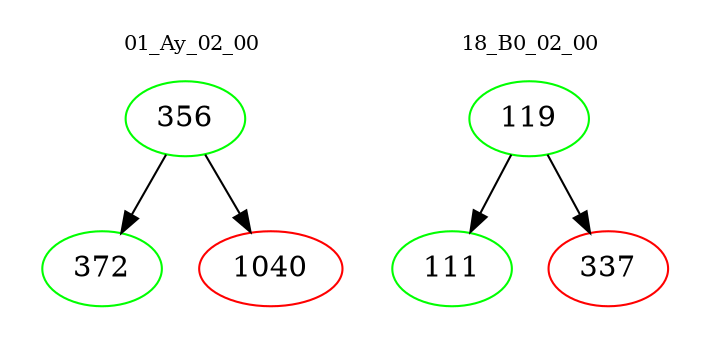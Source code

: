digraph{
subgraph cluster_0 {
color = white
label = "01_Ay_02_00";
fontsize=10;
T0_356 [label="356", color="green"]
T0_356 -> T0_372 [color="black"]
T0_372 [label="372", color="green"]
T0_356 -> T0_1040 [color="black"]
T0_1040 [label="1040", color="red"]
}
subgraph cluster_1 {
color = white
label = "18_B0_02_00";
fontsize=10;
T1_119 [label="119", color="green"]
T1_119 -> T1_111 [color="black"]
T1_111 [label="111", color="green"]
T1_119 -> T1_337 [color="black"]
T1_337 [label="337", color="red"]
}
}
